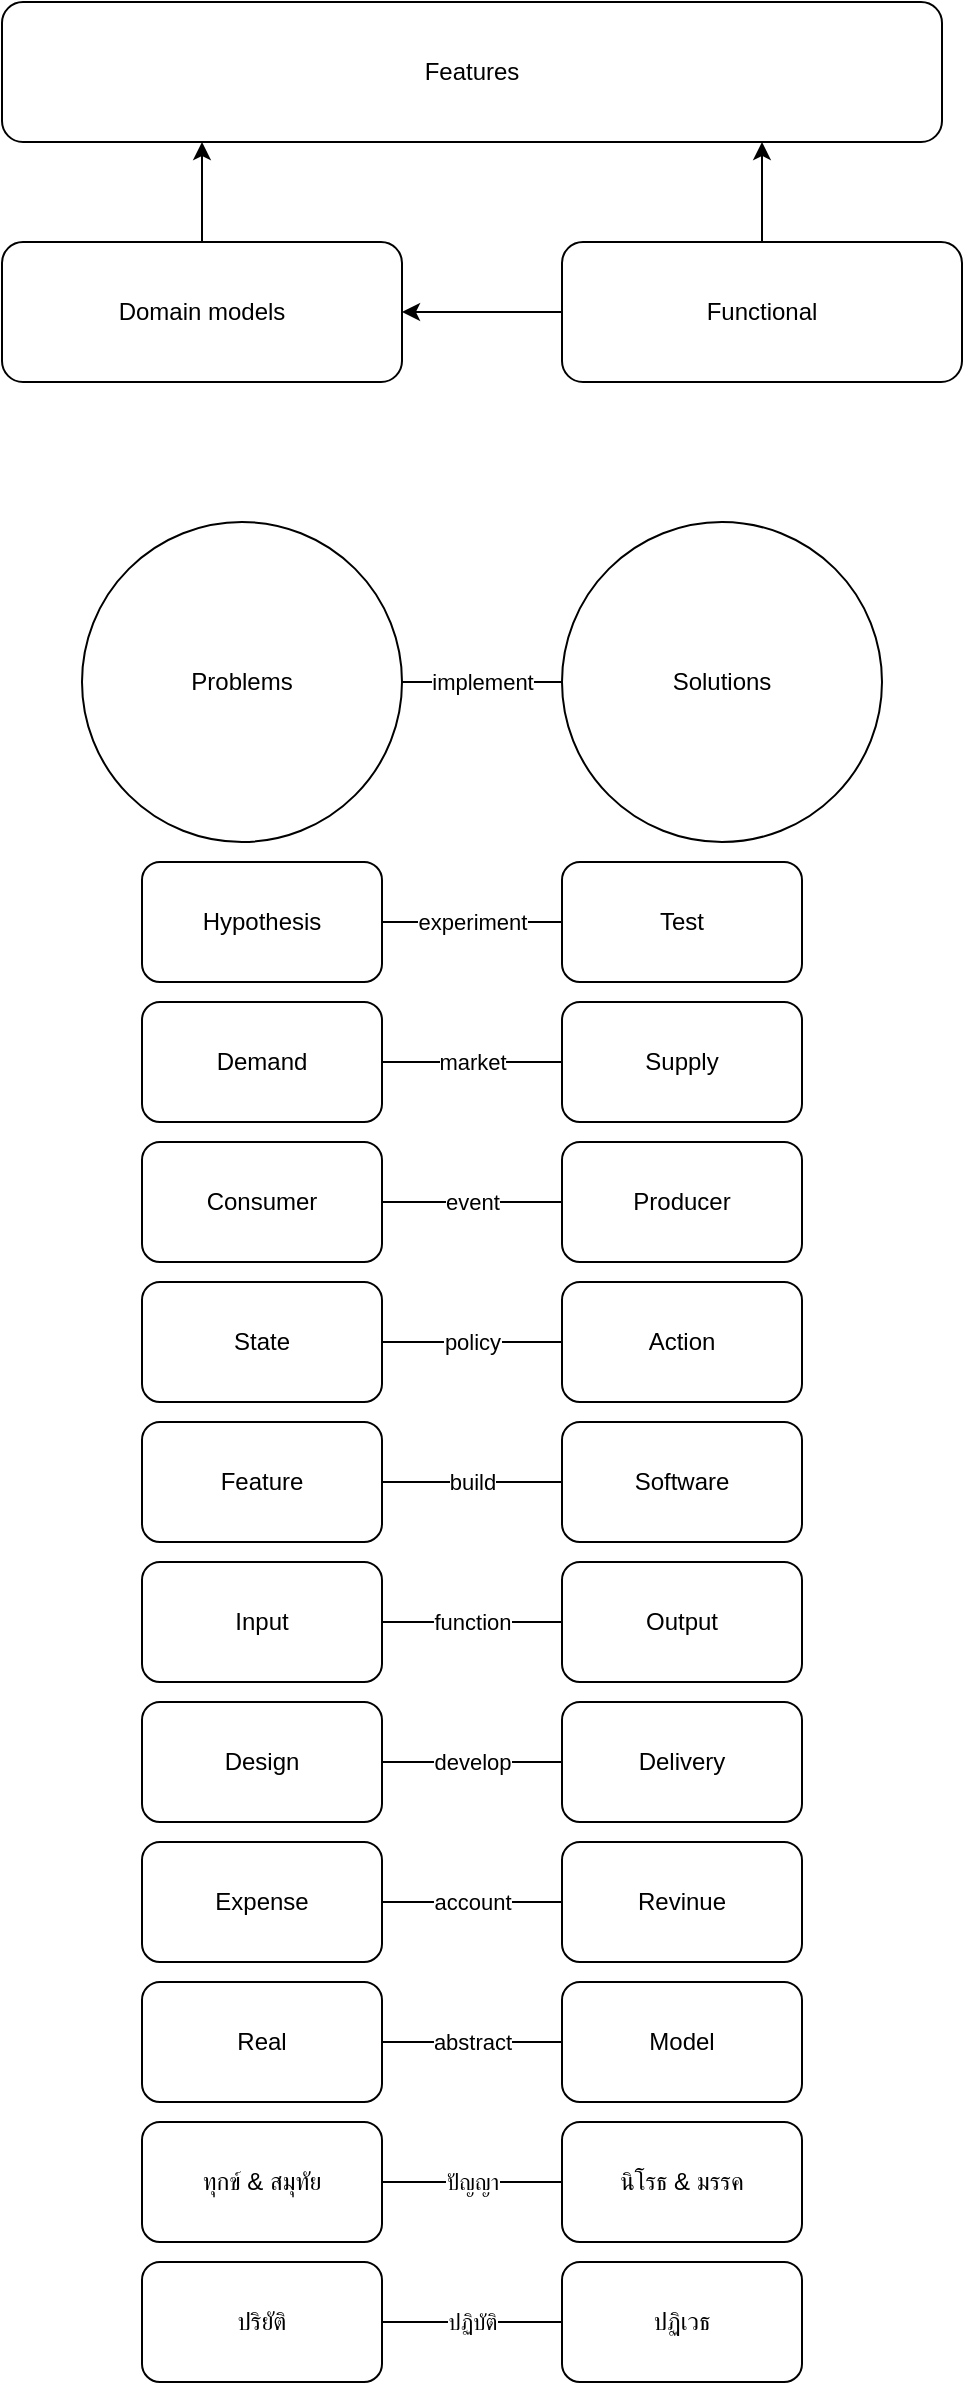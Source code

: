<mxfile version="20.5.3" type="github">
  <diagram id="wP55beBVHh2zMvugGCH-" name="Page-1">
    <mxGraphModel dx="1483" dy="781" grid="1" gridSize="10" guides="1" tooltips="1" connect="1" arrows="1" fold="1" page="1" pageScale="1" pageWidth="850" pageHeight="1100" math="0" shadow="0">
      <root>
        <mxCell id="0" />
        <mxCell id="1" parent="0" />
        <mxCell id="nkrSN00Ps-3T3aqcYMEP-1" value="Features" style="rounded=1;whiteSpace=wrap;html=1;" parent="1" vertex="1">
          <mxGeometry x="200" y="30" width="470" height="70" as="geometry" />
        </mxCell>
        <mxCell id="nkrSN00Ps-3T3aqcYMEP-9" style="edgeStyle=orthogonalEdgeStyle;rounded=0;orthogonalLoop=1;jettySize=auto;html=1;" parent="1" source="nkrSN00Ps-3T3aqcYMEP-2" target="nkrSN00Ps-3T3aqcYMEP-1" edge="1">
          <mxGeometry relative="1" as="geometry">
            <Array as="points">
              <mxPoint x="300" y="110" />
              <mxPoint x="300" y="110" />
            </Array>
          </mxGeometry>
        </mxCell>
        <mxCell id="nkrSN00Ps-3T3aqcYMEP-2" value="Domain models" style="rounded=1;whiteSpace=wrap;html=1;" parent="1" vertex="1">
          <mxGeometry x="200" y="150" width="200" height="70" as="geometry" />
        </mxCell>
        <mxCell id="nkrSN00Ps-3T3aqcYMEP-7" style="edgeStyle=orthogonalEdgeStyle;rounded=0;orthogonalLoop=1;jettySize=auto;html=1;" parent="1" source="nkrSN00Ps-3T3aqcYMEP-3" target="nkrSN00Ps-3T3aqcYMEP-1" edge="1">
          <mxGeometry relative="1" as="geometry">
            <Array as="points">
              <mxPoint x="580" y="120" />
              <mxPoint x="580" y="120" />
            </Array>
          </mxGeometry>
        </mxCell>
        <mxCell id="nkrSN00Ps-3T3aqcYMEP-8" style="edgeStyle=orthogonalEdgeStyle;rounded=0;orthogonalLoop=1;jettySize=auto;html=1;" parent="1" source="nkrSN00Ps-3T3aqcYMEP-3" target="nkrSN00Ps-3T3aqcYMEP-2" edge="1">
          <mxGeometry relative="1" as="geometry" />
        </mxCell>
        <mxCell id="nkrSN00Ps-3T3aqcYMEP-3" value="Functional" style="rounded=1;whiteSpace=wrap;html=1;" parent="1" vertex="1">
          <mxGeometry x="480" y="150" width="200" height="70" as="geometry" />
        </mxCell>
        <mxCell id="pkvyvPbQLIuulHk2n9kL-18" value="implement" style="edgeStyle=orthogonalEdgeStyle;rounded=0;orthogonalLoop=1;jettySize=auto;html=1;endArrow=none;endFill=0;" edge="1" parent="1" source="pkvyvPbQLIuulHk2n9kL-1" target="pkvyvPbQLIuulHk2n9kL-2">
          <mxGeometry relative="1" as="geometry" />
        </mxCell>
        <mxCell id="pkvyvPbQLIuulHk2n9kL-1" value="Problems" style="ellipse;whiteSpace=wrap;html=1;aspect=fixed;" vertex="1" parent="1">
          <mxGeometry x="240" y="290" width="160" height="160" as="geometry" />
        </mxCell>
        <mxCell id="pkvyvPbQLIuulHk2n9kL-2" value="Solutions" style="ellipse;whiteSpace=wrap;html=1;aspect=fixed;" vertex="1" parent="1">
          <mxGeometry x="480" y="290" width="160" height="160" as="geometry" />
        </mxCell>
        <mxCell id="pkvyvPbQLIuulHk2n9kL-26" value="experiment" style="edgeStyle=orthogonalEdgeStyle;rounded=0;orthogonalLoop=1;jettySize=auto;html=1;endArrow=none;endFill=0;" edge="1" parent="1" source="pkvyvPbQLIuulHk2n9kL-4" target="pkvyvPbQLIuulHk2n9kL-5">
          <mxGeometry relative="1" as="geometry" />
        </mxCell>
        <mxCell id="pkvyvPbQLIuulHk2n9kL-4" value="Hypothesis" style="rounded=1;whiteSpace=wrap;html=1;" vertex="1" parent="1">
          <mxGeometry x="270" y="460" width="120" height="60" as="geometry" />
        </mxCell>
        <mxCell id="pkvyvPbQLIuulHk2n9kL-5" value="Test" style="rounded=1;whiteSpace=wrap;html=1;" vertex="1" parent="1">
          <mxGeometry x="480" y="460" width="120" height="60" as="geometry" />
        </mxCell>
        <mxCell id="pkvyvPbQLIuulHk2n9kL-27" value="market" style="edgeStyle=orthogonalEdgeStyle;rounded=0;orthogonalLoop=1;jettySize=auto;html=1;endArrow=none;endFill=0;" edge="1" parent="1" source="pkvyvPbQLIuulHk2n9kL-6" target="pkvyvPbQLIuulHk2n9kL-7">
          <mxGeometry relative="1" as="geometry" />
        </mxCell>
        <mxCell id="pkvyvPbQLIuulHk2n9kL-6" value="Demand" style="rounded=1;whiteSpace=wrap;html=1;" vertex="1" parent="1">
          <mxGeometry x="270" y="530" width="120" height="60" as="geometry" />
        </mxCell>
        <mxCell id="pkvyvPbQLIuulHk2n9kL-7" value="Supply" style="rounded=1;whiteSpace=wrap;html=1;" vertex="1" parent="1">
          <mxGeometry x="480" y="530" width="120" height="60" as="geometry" />
        </mxCell>
        <mxCell id="pkvyvPbQLIuulHk2n9kL-28" value="policy" style="edgeStyle=orthogonalEdgeStyle;rounded=0;orthogonalLoop=1;jettySize=auto;html=1;endArrow=none;endFill=0;" edge="1" parent="1" source="pkvyvPbQLIuulHk2n9kL-8" target="pkvyvPbQLIuulHk2n9kL-9">
          <mxGeometry relative="1" as="geometry" />
        </mxCell>
        <mxCell id="pkvyvPbQLIuulHk2n9kL-8" value="State" style="rounded=1;whiteSpace=wrap;html=1;" vertex="1" parent="1">
          <mxGeometry x="270" y="670" width="120" height="60" as="geometry" />
        </mxCell>
        <mxCell id="pkvyvPbQLIuulHk2n9kL-9" value="Action" style="rounded=1;whiteSpace=wrap;html=1;" vertex="1" parent="1">
          <mxGeometry x="480" y="670" width="120" height="60" as="geometry" />
        </mxCell>
        <mxCell id="pkvyvPbQLIuulHk2n9kL-29" value="build" style="edgeStyle=orthogonalEdgeStyle;rounded=0;orthogonalLoop=1;jettySize=auto;html=1;endArrow=none;endFill=0;" edge="1" parent="1" source="pkvyvPbQLIuulHk2n9kL-10" target="pkvyvPbQLIuulHk2n9kL-11">
          <mxGeometry relative="1" as="geometry" />
        </mxCell>
        <mxCell id="pkvyvPbQLIuulHk2n9kL-10" value="Feature" style="rounded=1;whiteSpace=wrap;html=1;" vertex="1" parent="1">
          <mxGeometry x="270" y="740" width="120" height="60" as="geometry" />
        </mxCell>
        <mxCell id="pkvyvPbQLIuulHk2n9kL-11" value="Software" style="rounded=1;whiteSpace=wrap;html=1;" vertex="1" parent="1">
          <mxGeometry x="480" y="740" width="120" height="60" as="geometry" />
        </mxCell>
        <mxCell id="pkvyvPbQLIuulHk2n9kL-30" value="function" style="edgeStyle=orthogonalEdgeStyle;rounded=0;orthogonalLoop=1;jettySize=auto;html=1;endArrow=none;endFill=0;" edge="1" parent="1" source="pkvyvPbQLIuulHk2n9kL-14" target="pkvyvPbQLIuulHk2n9kL-15">
          <mxGeometry relative="1" as="geometry" />
        </mxCell>
        <mxCell id="pkvyvPbQLIuulHk2n9kL-14" value="Input" style="rounded=1;whiteSpace=wrap;html=1;" vertex="1" parent="1">
          <mxGeometry x="270" y="810" width="120" height="60" as="geometry" />
        </mxCell>
        <mxCell id="pkvyvPbQLIuulHk2n9kL-15" value="Output" style="rounded=1;whiteSpace=wrap;html=1;" vertex="1" parent="1">
          <mxGeometry x="480" y="810" width="120" height="60" as="geometry" />
        </mxCell>
        <mxCell id="pkvyvPbQLIuulHk2n9kL-31" value="develop" style="edgeStyle=orthogonalEdgeStyle;rounded=0;orthogonalLoop=1;jettySize=auto;html=1;endArrow=none;endFill=0;" edge="1" parent="1" source="pkvyvPbQLIuulHk2n9kL-16" target="pkvyvPbQLIuulHk2n9kL-17">
          <mxGeometry relative="1" as="geometry" />
        </mxCell>
        <mxCell id="pkvyvPbQLIuulHk2n9kL-16" value="Design" style="rounded=1;whiteSpace=wrap;html=1;" vertex="1" parent="1">
          <mxGeometry x="270" y="880" width="120" height="60" as="geometry" />
        </mxCell>
        <mxCell id="pkvyvPbQLIuulHk2n9kL-17" value="Delivery" style="rounded=1;whiteSpace=wrap;html=1;" vertex="1" parent="1">
          <mxGeometry x="480" y="880" width="120" height="60" as="geometry" />
        </mxCell>
        <mxCell id="pkvyvPbQLIuulHk2n9kL-34" value="ปัญญา" style="edgeStyle=orthogonalEdgeStyle;rounded=0;orthogonalLoop=1;jettySize=auto;html=1;endArrow=none;endFill=0;" edge="1" parent="1" source="pkvyvPbQLIuulHk2n9kL-32" target="pkvyvPbQLIuulHk2n9kL-33">
          <mxGeometry relative="1" as="geometry" />
        </mxCell>
        <mxCell id="pkvyvPbQLIuulHk2n9kL-32" value="ทุกข์ &amp;amp; สมุทัย" style="rounded=1;whiteSpace=wrap;html=1;" vertex="1" parent="1">
          <mxGeometry x="270" y="1090" width="120" height="60" as="geometry" />
        </mxCell>
        <mxCell id="pkvyvPbQLIuulHk2n9kL-33" value="นิโรธ &amp;amp; มรรค" style="rounded=1;whiteSpace=wrap;html=1;" vertex="1" parent="1">
          <mxGeometry x="480" y="1090" width="120" height="60" as="geometry" />
        </mxCell>
        <mxCell id="pkvyvPbQLIuulHk2n9kL-36" value="account" style="edgeStyle=orthogonalEdgeStyle;rounded=0;orthogonalLoop=1;jettySize=auto;html=1;endArrow=none;endFill=0;" edge="1" parent="1" source="pkvyvPbQLIuulHk2n9kL-37" target="pkvyvPbQLIuulHk2n9kL-38">
          <mxGeometry relative="1" as="geometry" />
        </mxCell>
        <mxCell id="pkvyvPbQLIuulHk2n9kL-37" value="Expense" style="rounded=1;whiteSpace=wrap;html=1;" vertex="1" parent="1">
          <mxGeometry x="270" y="950" width="120" height="60" as="geometry" />
        </mxCell>
        <mxCell id="pkvyvPbQLIuulHk2n9kL-38" value="Revinue" style="rounded=1;whiteSpace=wrap;html=1;" vertex="1" parent="1">
          <mxGeometry x="480" y="950" width="120" height="60" as="geometry" />
        </mxCell>
        <mxCell id="pkvyvPbQLIuulHk2n9kL-39" value="abstract" style="edgeStyle=orthogonalEdgeStyle;rounded=0;orthogonalLoop=1;jettySize=auto;html=1;endArrow=none;endFill=0;" edge="1" parent="1" source="pkvyvPbQLIuulHk2n9kL-40" target="pkvyvPbQLIuulHk2n9kL-41">
          <mxGeometry relative="1" as="geometry" />
        </mxCell>
        <mxCell id="pkvyvPbQLIuulHk2n9kL-40" value="Real" style="rounded=1;whiteSpace=wrap;html=1;" vertex="1" parent="1">
          <mxGeometry x="270" y="1020" width="120" height="60" as="geometry" />
        </mxCell>
        <mxCell id="pkvyvPbQLIuulHk2n9kL-41" value="Model" style="rounded=1;whiteSpace=wrap;html=1;" vertex="1" parent="1">
          <mxGeometry x="480" y="1020" width="120" height="60" as="geometry" />
        </mxCell>
        <mxCell id="pkvyvPbQLIuulHk2n9kL-47" value="event" style="edgeStyle=orthogonalEdgeStyle;rounded=0;orthogonalLoop=1;jettySize=auto;html=1;endArrow=none;endFill=0;" edge="1" parent="1" source="pkvyvPbQLIuulHk2n9kL-48" target="pkvyvPbQLIuulHk2n9kL-49">
          <mxGeometry relative="1" as="geometry" />
        </mxCell>
        <mxCell id="pkvyvPbQLIuulHk2n9kL-48" value="Consumer" style="rounded=1;whiteSpace=wrap;html=1;" vertex="1" parent="1">
          <mxGeometry x="270" y="600" width="120" height="60" as="geometry" />
        </mxCell>
        <mxCell id="pkvyvPbQLIuulHk2n9kL-49" value="Producer" style="rounded=1;whiteSpace=wrap;html=1;" vertex="1" parent="1">
          <mxGeometry x="480" y="600" width="120" height="60" as="geometry" />
        </mxCell>
        <mxCell id="pkvyvPbQLIuulHk2n9kL-50" value="ปฏิบัติ" style="edgeStyle=orthogonalEdgeStyle;rounded=0;orthogonalLoop=1;jettySize=auto;html=1;endArrow=none;endFill=0;" edge="1" parent="1" source="pkvyvPbQLIuulHk2n9kL-51" target="pkvyvPbQLIuulHk2n9kL-52">
          <mxGeometry relative="1" as="geometry" />
        </mxCell>
        <mxCell id="pkvyvPbQLIuulHk2n9kL-51" value="ปริยัติ" style="rounded=1;whiteSpace=wrap;html=1;" vertex="1" parent="1">
          <mxGeometry x="270" y="1160" width="120" height="60" as="geometry" />
        </mxCell>
        <mxCell id="pkvyvPbQLIuulHk2n9kL-52" value="ปฏิเวธ" style="rounded=1;whiteSpace=wrap;html=1;" vertex="1" parent="1">
          <mxGeometry x="480" y="1160" width="120" height="60" as="geometry" />
        </mxCell>
      </root>
    </mxGraphModel>
  </diagram>
</mxfile>
